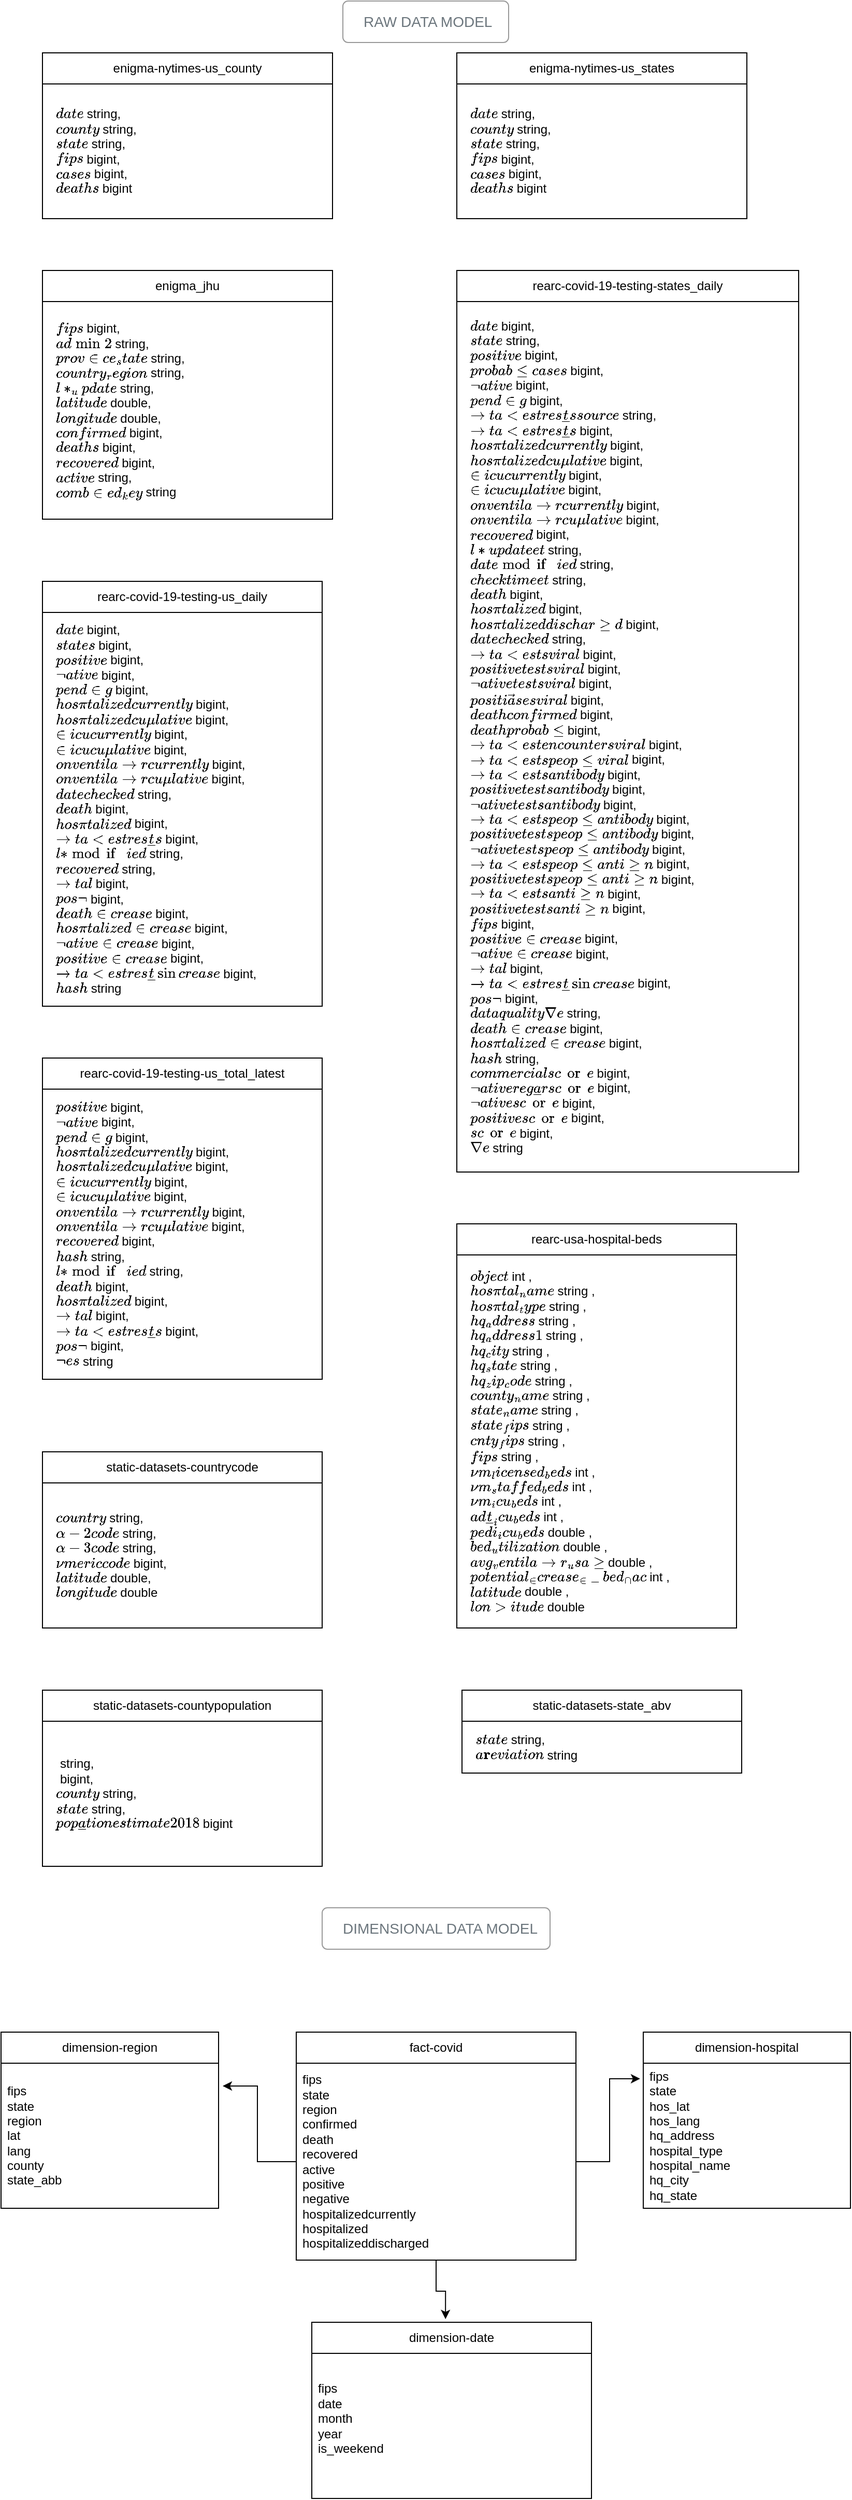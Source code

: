 <mxfile version="23.1.5" type="device" pages="2">
  <diagram name="Page-1" id="hZaPXdE5R7DbysKDqQOd">
    <mxGraphModel dx="1242" dy="700" grid="1" gridSize="10" guides="1" tooltips="1" connect="1" arrows="1" fold="1" page="1" pageScale="1" pageWidth="850" pageHeight="1100" math="0" shadow="0">
      <root>
        <mxCell id="0" />
        <mxCell id="1" parent="0" />
        <mxCell id="IyQlebwFY5XFCAu11y7p-1" value="enigma-nytimes-us_county" style="swimlane;fontStyle=0;childLayout=stackLayout;horizontal=1;startSize=30;horizontalStack=0;resizeParent=1;resizeParentMax=0;resizeLast=0;collapsible=1;marginBottom=0;whiteSpace=wrap;html=1;" vertex="1" parent="1">
          <mxGeometry x="50" y="50" width="280" height="160" as="geometry" />
        </mxCell>
        <mxCell id="IyQlebwFY5XFCAu11y7p-2" value="&lt;div&gt;&amp;nbsp; `date` string,&amp;nbsp;&lt;/div&gt;&lt;div&gt;&amp;nbsp; `county` string,&amp;nbsp;&lt;/div&gt;&lt;div&gt;&amp;nbsp; `state` string,&amp;nbsp;&lt;/div&gt;&lt;div&gt;&amp;nbsp; `fips` bigint,&amp;nbsp;&lt;/div&gt;&lt;div&gt;&amp;nbsp; `cases` bigint,&amp;nbsp;&lt;/div&gt;&lt;div&gt;&amp;nbsp; `deaths` bigint&lt;/div&gt;" style="text;strokeColor=none;fillColor=none;align=left;verticalAlign=middle;spacingLeft=4;spacingRight=4;overflow=hidden;points=[[0,0.5],[1,0.5]];portConstraint=eastwest;rotatable=0;whiteSpace=wrap;html=1;" vertex="1" parent="IyQlebwFY5XFCAu11y7p-1">
          <mxGeometry y="30" width="280" height="130" as="geometry" />
        </mxCell>
        <mxCell id="IyQlebwFY5XFCAu11y7p-3" value="enigma-nytimes-us_states" style="swimlane;fontStyle=0;childLayout=stackLayout;horizontal=1;startSize=30;horizontalStack=0;resizeParent=1;resizeParentMax=0;resizeLast=0;collapsible=1;marginBottom=0;whiteSpace=wrap;html=1;" vertex="1" parent="1">
          <mxGeometry x="450" y="50" width="280" height="160" as="geometry" />
        </mxCell>
        <mxCell id="IyQlebwFY5XFCAu11y7p-4" value="&lt;div&gt;&amp;nbsp; `date` string,&amp;nbsp;&lt;/div&gt;&lt;div&gt;&amp;nbsp; `county` string,&amp;nbsp;&lt;/div&gt;&lt;div&gt;&amp;nbsp; `state` string,&amp;nbsp;&lt;/div&gt;&lt;div&gt;&amp;nbsp; `fips` bigint,&amp;nbsp;&lt;/div&gt;&lt;div&gt;&amp;nbsp; `cases` bigint,&amp;nbsp;&lt;/div&gt;&lt;div&gt;&amp;nbsp; `deaths` bigint&lt;/div&gt;" style="text;strokeColor=none;fillColor=none;align=left;verticalAlign=middle;spacingLeft=4;spacingRight=4;overflow=hidden;points=[[0,0.5],[1,0.5]];portConstraint=eastwest;rotatable=0;whiteSpace=wrap;html=1;" vertex="1" parent="IyQlebwFY5XFCAu11y7p-3">
          <mxGeometry y="30" width="280" height="130" as="geometry" />
        </mxCell>
        <mxCell id="IyQlebwFY5XFCAu11y7p-5" value="enigma_jhu" style="swimlane;fontStyle=0;childLayout=stackLayout;horizontal=1;startSize=30;horizontalStack=0;resizeParent=1;resizeParentMax=0;resizeLast=0;collapsible=1;marginBottom=0;whiteSpace=wrap;html=1;" vertex="1" parent="1">
          <mxGeometry x="50" y="260" width="280" height="240" as="geometry" />
        </mxCell>
        <mxCell id="IyQlebwFY5XFCAu11y7p-6" value="&lt;div&gt;&amp;nbsp; `fips` bigint,&amp;nbsp;&lt;/div&gt;&lt;div&gt;&amp;nbsp; `admin2` string,&amp;nbsp;&lt;/div&gt;&lt;div&gt;&amp;nbsp; `province_state` string,&amp;nbsp;&lt;/div&gt;&lt;div&gt;&amp;nbsp; `country_region` string,&amp;nbsp;&lt;/div&gt;&lt;div&gt;&amp;nbsp; `last_update` string,&amp;nbsp;&lt;/div&gt;&lt;div&gt;&amp;nbsp; `latitude` double,&amp;nbsp;&lt;/div&gt;&lt;div&gt;&amp;nbsp; `longitude` double,&amp;nbsp;&lt;/div&gt;&lt;div&gt;&amp;nbsp; `confirmed` bigint,&amp;nbsp;&lt;/div&gt;&lt;div&gt;&amp;nbsp; `deaths` bigint,&amp;nbsp;&lt;/div&gt;&lt;div&gt;&amp;nbsp; `recovered` bigint,&amp;nbsp;&lt;/div&gt;&lt;div&gt;&amp;nbsp; `active` string,&amp;nbsp;&lt;/div&gt;&lt;div&gt;&amp;nbsp; `combined_key` string&lt;/div&gt;" style="text;strokeColor=none;fillColor=none;align=left;verticalAlign=middle;spacingLeft=4;spacingRight=4;overflow=hidden;points=[[0,0.5],[1,0.5]];portConstraint=eastwest;rotatable=0;whiteSpace=wrap;html=1;" vertex="1" parent="IyQlebwFY5XFCAu11y7p-5">
          <mxGeometry y="30" width="280" height="210" as="geometry" />
        </mxCell>
        <mxCell id="IyQlebwFY5XFCAu11y7p-7" value="rearc-covid-19-testing-states_daily" style="swimlane;fontStyle=0;childLayout=stackLayout;horizontal=1;startSize=30;horizontalStack=0;resizeParent=1;resizeParentMax=0;resizeLast=0;collapsible=1;marginBottom=0;whiteSpace=wrap;html=1;" vertex="1" parent="1">
          <mxGeometry x="450" y="260" width="330" height="870" as="geometry" />
        </mxCell>
        <mxCell id="IyQlebwFY5XFCAu11y7p-8" value="&lt;div&gt;&amp;nbsp; `date` bigint,&amp;nbsp;&lt;/div&gt;&lt;div&gt;&amp;nbsp; `state` string,&amp;nbsp;&lt;/div&gt;&lt;div&gt;&amp;nbsp; `positive` bigint,&amp;nbsp;&lt;/div&gt;&lt;div&gt;&amp;nbsp; `probablecases` bigint,&amp;nbsp;&lt;/div&gt;&lt;div&gt;&amp;nbsp; `negative` bigint,&amp;nbsp;&lt;/div&gt;&lt;div&gt;&amp;nbsp; `pending` bigint,&amp;nbsp;&lt;/div&gt;&lt;div&gt;&amp;nbsp; `totaltestresultssource` string,&amp;nbsp;&lt;/div&gt;&lt;div&gt;&amp;nbsp; `totaltestresults` bigint,&amp;nbsp;&lt;/div&gt;&lt;div&gt;&amp;nbsp; `hospitalizedcurrently` bigint,&amp;nbsp;&lt;/div&gt;&lt;div&gt;&amp;nbsp; `hospitalizedcumulative` bigint,&amp;nbsp;&lt;/div&gt;&lt;div&gt;&amp;nbsp; `inicucurrently` bigint,&amp;nbsp;&lt;/div&gt;&lt;div&gt;&amp;nbsp; `inicucumulative` bigint,&amp;nbsp;&lt;/div&gt;&lt;div&gt;&amp;nbsp; `onventilatorcurrently` bigint,&amp;nbsp;&lt;/div&gt;&lt;div&gt;&amp;nbsp; `onventilatorcumulative` bigint,&amp;nbsp;&lt;/div&gt;&lt;div&gt;&amp;nbsp; `recovered` bigint,&amp;nbsp;&lt;/div&gt;&lt;div&gt;&amp;nbsp; `lastupdateet` string,&amp;nbsp;&lt;/div&gt;&lt;div&gt;&amp;nbsp; `datemodified` string,&amp;nbsp;&lt;/div&gt;&lt;div&gt;&amp;nbsp; `checktimeet` string,&amp;nbsp;&lt;/div&gt;&lt;div&gt;&amp;nbsp; `death` bigint,&amp;nbsp;&lt;/div&gt;&lt;div&gt;&amp;nbsp; `hospitalized` bigint,&amp;nbsp;&lt;/div&gt;&lt;div&gt;&amp;nbsp; `hospitalizeddischarged` bigint,&amp;nbsp;&lt;/div&gt;&lt;div&gt;&amp;nbsp; `datechecked` string,&amp;nbsp;&lt;/div&gt;&lt;div&gt;&amp;nbsp; `totaltestsviral` bigint,&amp;nbsp;&lt;/div&gt;&lt;div&gt;&amp;nbsp; `positivetestsviral` bigint,&amp;nbsp;&lt;/div&gt;&lt;div&gt;&amp;nbsp; `negativetestsviral` bigint,&amp;nbsp;&lt;/div&gt;&lt;div&gt;&amp;nbsp; `positivecasesviral` bigint,&amp;nbsp;&lt;/div&gt;&lt;div&gt;&amp;nbsp; `deathconfirmed` bigint,&amp;nbsp;&lt;/div&gt;&lt;div&gt;&amp;nbsp; `deathprobable` bigint,&amp;nbsp;&lt;/div&gt;&lt;div&gt;&amp;nbsp; `totaltestencountersviral` bigint,&amp;nbsp;&lt;/div&gt;&lt;div&gt;&amp;nbsp; `totaltestspeopleviral` bigint,&amp;nbsp;&lt;/div&gt;&lt;div&gt;&amp;nbsp; `totaltestsantibody` bigint,&amp;nbsp;&lt;/div&gt;&lt;div&gt;&amp;nbsp; `positivetestsantibody` bigint,&amp;nbsp;&lt;/div&gt;&lt;div&gt;&amp;nbsp; `negativetestsantibody` bigint,&amp;nbsp;&lt;/div&gt;&lt;div&gt;&amp;nbsp; `totaltestspeopleantibody` bigint,&amp;nbsp;&lt;/div&gt;&lt;div&gt;&amp;nbsp; `positivetestspeopleantibody` bigint,&amp;nbsp;&lt;/div&gt;&lt;div&gt;&amp;nbsp; `negativetestspeopleantibody` bigint,&amp;nbsp;&lt;/div&gt;&lt;div&gt;&amp;nbsp; `totaltestspeopleantigen` bigint,&amp;nbsp;&lt;/div&gt;&lt;div&gt;&amp;nbsp; `positivetestspeopleantigen` bigint,&amp;nbsp;&lt;/div&gt;&lt;div&gt;&amp;nbsp; `totaltestsantigen` bigint,&amp;nbsp;&lt;/div&gt;&lt;div&gt;&amp;nbsp; `positivetestsantigen` bigint,&amp;nbsp;&lt;/div&gt;&lt;div&gt;&amp;nbsp; `fips` bigint,&amp;nbsp;&lt;/div&gt;&lt;div&gt;&amp;nbsp; `positiveincrease` bigint,&amp;nbsp;&lt;/div&gt;&lt;div&gt;&amp;nbsp; `negativeincrease` bigint,&amp;nbsp;&lt;/div&gt;&lt;div&gt;&amp;nbsp; `total` bigint,&amp;nbsp;&lt;/div&gt;&lt;div&gt;&amp;nbsp; `totaltestresultsincrease` bigint,&amp;nbsp;&lt;/div&gt;&lt;div&gt;&amp;nbsp; `posneg` bigint,&amp;nbsp;&lt;/div&gt;&lt;div&gt;&amp;nbsp; `dataqualitygrade` string,&amp;nbsp;&lt;/div&gt;&lt;div&gt;&amp;nbsp; `deathincrease` bigint,&amp;nbsp;&lt;/div&gt;&lt;div&gt;&amp;nbsp; `hospitalizedincrease` bigint,&amp;nbsp;&lt;/div&gt;&lt;div&gt;&amp;nbsp; `hash` string,&amp;nbsp;&lt;/div&gt;&lt;div&gt;&amp;nbsp; `commercialscore` bigint,&amp;nbsp;&lt;/div&gt;&lt;div&gt;&amp;nbsp; `negativeregularscore` bigint,&amp;nbsp;&lt;/div&gt;&lt;div&gt;&amp;nbsp; `negativescore` bigint,&amp;nbsp;&lt;/div&gt;&lt;div&gt;&amp;nbsp; `positivescore` bigint,&amp;nbsp;&lt;/div&gt;&lt;div&gt;&amp;nbsp; `score` bigint,&amp;nbsp;&lt;/div&gt;&lt;div&gt;&amp;nbsp; `grade` string&lt;/div&gt;" style="text;strokeColor=none;fillColor=none;align=left;verticalAlign=middle;spacingLeft=4;spacingRight=4;overflow=hidden;points=[[0,0.5],[1,0.5]];portConstraint=eastwest;rotatable=0;whiteSpace=wrap;html=1;" vertex="1" parent="IyQlebwFY5XFCAu11y7p-7">
          <mxGeometry y="30" width="330" height="840" as="geometry" />
        </mxCell>
        <mxCell id="IyQlebwFY5XFCAu11y7p-9" value="rearc-covid-19-testing-us_daily" style="swimlane;fontStyle=0;childLayout=stackLayout;horizontal=1;startSize=30;horizontalStack=0;resizeParent=1;resizeParentMax=0;resizeLast=0;collapsible=1;marginBottom=0;whiteSpace=wrap;html=1;" vertex="1" parent="1">
          <mxGeometry x="50" y="560" width="270" height="410" as="geometry" />
        </mxCell>
        <mxCell id="IyQlebwFY5XFCAu11y7p-10" value="&lt;div&gt;&amp;nbsp; `date` bigint,&amp;nbsp;&lt;/div&gt;&lt;div&gt;&amp;nbsp; `states` bigint,&amp;nbsp;&lt;/div&gt;&lt;div&gt;&amp;nbsp; `positive` bigint,&amp;nbsp;&lt;/div&gt;&lt;div&gt;&amp;nbsp; `negative` bigint,&amp;nbsp;&lt;/div&gt;&lt;div&gt;&amp;nbsp; `pending` bigint,&amp;nbsp;&lt;/div&gt;&lt;div&gt;&amp;nbsp; `hospitalizedcurrently` bigint,&amp;nbsp;&lt;/div&gt;&lt;div&gt;&amp;nbsp; `hospitalizedcumulative` bigint,&amp;nbsp;&lt;/div&gt;&lt;div&gt;&amp;nbsp; `inicucurrently` bigint,&amp;nbsp;&lt;/div&gt;&lt;div&gt;&amp;nbsp; `inicucumulative` bigint,&amp;nbsp;&lt;/div&gt;&lt;div&gt;&amp;nbsp; `onventilatorcurrently` bigint,&amp;nbsp;&lt;/div&gt;&lt;div&gt;&amp;nbsp; `onventilatorcumulative` bigint,&amp;nbsp;&lt;/div&gt;&lt;div&gt;&amp;nbsp; `datechecked` string,&amp;nbsp;&lt;/div&gt;&lt;div&gt;&amp;nbsp; `death` bigint,&amp;nbsp;&lt;/div&gt;&lt;div&gt;&amp;nbsp; `hospitalized` bigint,&amp;nbsp;&lt;/div&gt;&lt;div&gt;&amp;nbsp; `totaltestresults` bigint,&amp;nbsp;&lt;/div&gt;&lt;div&gt;&amp;nbsp; `lastmodified` string,&amp;nbsp;&lt;/div&gt;&lt;div&gt;&amp;nbsp; `recovered` string,&amp;nbsp;&lt;/div&gt;&lt;div&gt;&amp;nbsp; `total` bigint,&amp;nbsp;&lt;/div&gt;&lt;div&gt;&amp;nbsp; `posneg` bigint,&amp;nbsp;&lt;/div&gt;&lt;div&gt;&amp;nbsp; `deathincrease` bigint,&amp;nbsp;&lt;/div&gt;&lt;div&gt;&amp;nbsp; `hospitalizedincrease` bigint,&amp;nbsp;&lt;/div&gt;&lt;div&gt;&amp;nbsp; `negativeincrease` bigint,&amp;nbsp;&lt;/div&gt;&lt;div&gt;&amp;nbsp; `positiveincrease` bigint,&amp;nbsp;&lt;/div&gt;&lt;div&gt;&amp;nbsp; `totaltestresultsincrease` bigint,&amp;nbsp;&lt;/div&gt;&lt;div&gt;&amp;nbsp; `hash` string&lt;/div&gt;" style="text;strokeColor=none;fillColor=none;align=left;verticalAlign=middle;spacingLeft=4;spacingRight=4;overflow=hidden;points=[[0,0.5],[1,0.5]];portConstraint=eastwest;rotatable=0;whiteSpace=wrap;html=1;" vertex="1" parent="IyQlebwFY5XFCAu11y7p-9">
          <mxGeometry y="30" width="270" height="380" as="geometry" />
        </mxCell>
        <mxCell id="IyQlebwFY5XFCAu11y7p-11" value="rearc-covid-19-testing-us_total_latest" style="swimlane;fontStyle=0;childLayout=stackLayout;horizontal=1;startSize=30;horizontalStack=0;resizeParent=1;resizeParentMax=0;resizeLast=0;collapsible=1;marginBottom=0;whiteSpace=wrap;html=1;" vertex="1" parent="1">
          <mxGeometry x="50" y="1020" width="270" height="310" as="geometry" />
        </mxCell>
        <mxCell id="IyQlebwFY5XFCAu11y7p-12" value="&lt;div&gt;&amp;nbsp; `positive` bigint,&amp;nbsp;&lt;/div&gt;&lt;div&gt;&amp;nbsp; `negative` bigint,&amp;nbsp;&lt;/div&gt;&lt;div&gt;&amp;nbsp; `pending` bigint,&amp;nbsp;&lt;/div&gt;&lt;div&gt;&amp;nbsp; `hospitalizedcurrently` bigint,&amp;nbsp;&lt;/div&gt;&lt;div&gt;&amp;nbsp; `hospitalizedcumulative` bigint,&amp;nbsp;&lt;/div&gt;&lt;div&gt;&amp;nbsp; `inicucurrently` bigint,&amp;nbsp;&lt;/div&gt;&lt;div&gt;&amp;nbsp; `inicucumulative` bigint,&amp;nbsp;&lt;/div&gt;&lt;div&gt;&amp;nbsp; `onventilatorcurrently` bigint,&amp;nbsp;&lt;/div&gt;&lt;div&gt;&amp;nbsp; `onventilatorcumulative` bigint,&amp;nbsp;&lt;/div&gt;&lt;div&gt;&amp;nbsp; `recovered` bigint,&amp;nbsp;&lt;/div&gt;&lt;div&gt;&amp;nbsp; `hash` string,&amp;nbsp;&lt;/div&gt;&lt;div&gt;&amp;nbsp; `lastmodified` string,&amp;nbsp;&lt;/div&gt;&lt;div&gt;&amp;nbsp; `death` bigint,&amp;nbsp;&lt;/div&gt;&lt;div&gt;&amp;nbsp; `hospitalized` bigint,&amp;nbsp;&lt;/div&gt;&lt;div&gt;&amp;nbsp; `total` bigint,&amp;nbsp;&lt;/div&gt;&lt;div&gt;&amp;nbsp; `totaltestresults` bigint,&amp;nbsp;&lt;/div&gt;&lt;div&gt;&amp;nbsp; `posneg` bigint,&amp;nbsp;&lt;/div&gt;&lt;div&gt;&amp;nbsp; `notes` string&lt;/div&gt;" style="text;strokeColor=none;fillColor=none;align=left;verticalAlign=middle;spacingLeft=4;spacingRight=4;overflow=hidden;points=[[0,0.5],[1,0.5]];portConstraint=eastwest;rotatable=0;whiteSpace=wrap;html=1;" vertex="1" parent="IyQlebwFY5XFCAu11y7p-11">
          <mxGeometry y="30" width="270" height="280" as="geometry" />
        </mxCell>
        <mxCell id="IyQlebwFY5XFCAu11y7p-13" value="rearc-usa-hospital-beds" style="swimlane;fontStyle=0;childLayout=stackLayout;horizontal=1;startSize=30;horizontalStack=0;resizeParent=1;resizeParentMax=0;resizeLast=0;collapsible=1;marginBottom=0;whiteSpace=wrap;html=1;" vertex="1" parent="1">
          <mxGeometry x="450" y="1180" width="270" height="390" as="geometry" />
        </mxCell>
        <mxCell id="IyQlebwFY5XFCAu11y7p-14" value="&lt;div&gt;&amp;nbsp; `objectid` int ,&amp;nbsp;&lt;/div&gt;&lt;div&gt;&amp;nbsp; `hospital_name` string ,&amp;nbsp;&lt;/div&gt;&lt;div&gt;&amp;nbsp; `hospital_type` string ,&amp;nbsp;&lt;/div&gt;&lt;div&gt;&amp;nbsp; `hq_address` string ,&amp;nbsp;&lt;/div&gt;&lt;div&gt;&amp;nbsp; `hq_address1` string ,&amp;nbsp;&lt;/div&gt;&lt;div&gt;&amp;nbsp; `hq_city` string ,&amp;nbsp;&lt;/div&gt;&lt;div&gt;&amp;nbsp; `hq_state` string ,&amp;nbsp;&lt;/div&gt;&lt;div&gt;&amp;nbsp; `hq_zip_code` string ,&amp;nbsp;&lt;/div&gt;&lt;div&gt;&amp;nbsp; `county_name` string ,&amp;nbsp;&lt;/div&gt;&lt;div&gt;&amp;nbsp; `state_name` string ,&amp;nbsp;&lt;/div&gt;&lt;div&gt;&amp;nbsp; `state_fips` string ,&amp;nbsp;&lt;/div&gt;&lt;div&gt;&amp;nbsp; `cnty_fips` string ,&amp;nbsp;&lt;/div&gt;&lt;div&gt;&amp;nbsp; `fips` string ,&amp;nbsp;&lt;/div&gt;&lt;div&gt;&amp;nbsp; `num_licensed_beds` int ,&amp;nbsp;&lt;/div&gt;&lt;div&gt;&amp;nbsp; `num_staffed_beds` int ,&amp;nbsp;&lt;/div&gt;&lt;div&gt;&amp;nbsp; `num_icu_beds` int ,&amp;nbsp;&lt;/div&gt;&lt;div&gt;&amp;nbsp; `adult_icu_beds` int ,&amp;nbsp;&lt;/div&gt;&lt;div&gt;&amp;nbsp; `pedi_icu_beds` double ,&amp;nbsp;&lt;/div&gt;&lt;div&gt;&amp;nbsp; `bed_utilization` double ,&amp;nbsp;&lt;/div&gt;&lt;div&gt;&amp;nbsp; `avg_ventilator_usage` double ,&amp;nbsp;&lt;/div&gt;&lt;div&gt;&amp;nbsp; `potential_increase_in_bed_capac` int ,&amp;nbsp;&lt;/div&gt;&lt;div&gt;&amp;nbsp; `latitude` double ,&amp;nbsp;&lt;/div&gt;&lt;div&gt;&amp;nbsp; `longtitude` double&amp;nbsp;&lt;/div&gt;" style="text;strokeColor=none;fillColor=none;align=left;verticalAlign=middle;spacingLeft=4;spacingRight=4;overflow=hidden;points=[[0,0.5],[1,0.5]];portConstraint=eastwest;rotatable=0;whiteSpace=wrap;html=1;" vertex="1" parent="IyQlebwFY5XFCAu11y7p-13">
          <mxGeometry y="30" width="270" height="360" as="geometry" />
        </mxCell>
        <mxCell id="IyQlebwFY5XFCAu11y7p-15" value="static-datasets-countrycode" style="swimlane;fontStyle=0;childLayout=stackLayout;horizontal=1;startSize=30;horizontalStack=0;resizeParent=1;resizeParentMax=0;resizeLast=0;collapsible=1;marginBottom=0;whiteSpace=wrap;html=1;" vertex="1" parent="1">
          <mxGeometry x="50" y="1400" width="270" height="170" as="geometry" />
        </mxCell>
        <mxCell id="IyQlebwFY5XFCAu11y7p-16" value="&lt;div&gt;&amp;nbsp; `country` string,&amp;nbsp;&lt;/div&gt;&lt;div&gt;&amp;nbsp; `alpha-2 code` string,&amp;nbsp;&lt;/div&gt;&lt;div&gt;&amp;nbsp; `alpha-3 code` string,&amp;nbsp;&lt;/div&gt;&lt;div&gt;&amp;nbsp; `numeric code` bigint,&amp;nbsp;&lt;/div&gt;&lt;div&gt;&amp;nbsp; `latitude` double,&amp;nbsp;&lt;/div&gt;&lt;div&gt;&amp;nbsp; `longitude` double&lt;/div&gt;" style="text;strokeColor=none;fillColor=none;align=left;verticalAlign=middle;spacingLeft=4;spacingRight=4;overflow=hidden;points=[[0,0.5],[1,0.5]];portConstraint=eastwest;rotatable=0;whiteSpace=wrap;html=1;" vertex="1" parent="IyQlebwFY5XFCAu11y7p-15">
          <mxGeometry y="30" width="270" height="140" as="geometry" />
        </mxCell>
        <mxCell id="IyQlebwFY5XFCAu11y7p-17" value="static-datasets-countypopulation" style="swimlane;fontStyle=0;childLayout=stackLayout;horizontal=1;startSize=30;horizontalStack=0;resizeParent=1;resizeParentMax=0;resizeLast=0;collapsible=1;marginBottom=0;whiteSpace=wrap;html=1;" vertex="1" parent="1">
          <mxGeometry x="50" y="1630" width="270" height="170" as="geometry" />
        </mxCell>
        <mxCell id="IyQlebwFY5XFCAu11y7p-18" value="&lt;div&gt;&amp;nbsp; `id` string,&amp;nbsp;&lt;/div&gt;&lt;div&gt;&amp;nbsp; `id2` bigint,&amp;nbsp;&lt;/div&gt;&lt;div&gt;&amp;nbsp; `county` string,&amp;nbsp;&lt;/div&gt;&lt;div&gt;&amp;nbsp; `state` string,&amp;nbsp;&lt;/div&gt;&lt;div&gt;&amp;nbsp; `population estimate 2018` bigint&lt;/div&gt;" style="text;strokeColor=none;fillColor=none;align=left;verticalAlign=middle;spacingLeft=4;spacingRight=4;overflow=hidden;points=[[0,0.5],[1,0.5]];portConstraint=eastwest;rotatable=0;whiteSpace=wrap;html=1;" vertex="1" parent="IyQlebwFY5XFCAu11y7p-17">
          <mxGeometry y="30" width="270" height="140" as="geometry" />
        </mxCell>
        <mxCell id="IyQlebwFY5XFCAu11y7p-19" value="static-datasets-state_abv" style="swimlane;fontStyle=0;childLayout=stackLayout;horizontal=1;startSize=30;horizontalStack=0;resizeParent=1;resizeParentMax=0;resizeLast=0;collapsible=1;marginBottom=0;whiteSpace=wrap;html=1;" vertex="1" parent="1">
          <mxGeometry x="455" y="1630" width="270" height="80" as="geometry" />
        </mxCell>
        <mxCell id="IyQlebwFY5XFCAu11y7p-20" value="&lt;div&gt;&amp;nbsp; `state` string,&amp;nbsp;&lt;/div&gt;&lt;div&gt;&amp;nbsp; `abbreviation` string&lt;/div&gt;" style="text;strokeColor=none;fillColor=none;align=left;verticalAlign=middle;spacingLeft=4;spacingRight=4;overflow=hidden;points=[[0,0.5],[1,0.5]];portConstraint=eastwest;rotatable=0;whiteSpace=wrap;html=1;" vertex="1" parent="IyQlebwFY5XFCAu11y7p-19">
          <mxGeometry y="30" width="270" height="50" as="geometry" />
        </mxCell>
        <mxCell id="IyQlebwFY5XFCAu11y7p-22" value="RAW DATA MODEL" style="html=1;shadow=0;dashed=0;shape=mxgraph.bootstrap.rrect;rSize=5;strokeColor=#999999;strokeWidth=1;fillColor=#FFFFFF;fontColor=#6C767D;whiteSpace=wrap;align=left;verticalAlign=middle;spacingLeft=10;fontSize=14;spacing=10;" vertex="1" parent="1">
          <mxGeometry x="340" width="160" height="40" as="geometry" />
        </mxCell>
        <mxCell id="IyQlebwFY5XFCAu11y7p-23" value="DIMENSIONAL DATA MODEL" style="html=1;shadow=0;dashed=0;shape=mxgraph.bootstrap.rrect;rSize=5;strokeColor=#999999;strokeWidth=1;fillColor=#FFFFFF;fontColor=#6C767D;whiteSpace=wrap;align=left;verticalAlign=middle;spacingLeft=10;fontSize=14;spacing=10;" vertex="1" parent="1">
          <mxGeometry x="320" y="1840" width="220" height="40" as="geometry" />
        </mxCell>
        <mxCell id="IyQlebwFY5XFCAu11y7p-24" value="dimension-region" style="swimlane;fontStyle=0;childLayout=stackLayout;horizontal=1;startSize=30;horizontalStack=0;resizeParent=1;resizeParentMax=0;resizeLast=0;collapsible=1;marginBottom=0;whiteSpace=wrap;html=1;" vertex="1" parent="1">
          <mxGeometry x="10" y="1960" width="210" height="170" as="geometry" />
        </mxCell>
        <mxCell id="IyQlebwFY5XFCAu11y7p-25" value="&lt;div&gt;fips&lt;/div&gt;&lt;div&gt;state&lt;/div&gt;&lt;div&gt;region&lt;/div&gt;&lt;div&gt;lat&lt;/div&gt;&lt;div&gt;lang&lt;/div&gt;&lt;div&gt;county&lt;/div&gt;&lt;div&gt;state_abb&lt;/div&gt;" style="text;strokeColor=none;fillColor=none;align=left;verticalAlign=middle;spacingLeft=4;spacingRight=4;overflow=hidden;points=[[0,0.5],[1,0.5]];portConstraint=eastwest;rotatable=0;whiteSpace=wrap;html=1;" vertex="1" parent="IyQlebwFY5XFCAu11y7p-24">
          <mxGeometry y="30" width="210" height="140" as="geometry" />
        </mxCell>
        <mxCell id="IyQlebwFY5XFCAu11y7p-26" value="dimension-date" style="swimlane;fontStyle=0;childLayout=stackLayout;horizontal=1;startSize=30;horizontalStack=0;resizeParent=1;resizeParentMax=0;resizeLast=0;collapsible=1;marginBottom=0;whiteSpace=wrap;html=1;" vertex="1" parent="1">
          <mxGeometry x="310" y="2240" width="270" height="170" as="geometry" />
        </mxCell>
        <mxCell id="IyQlebwFY5XFCAu11y7p-27" value="&lt;div&gt;fips&lt;/div&gt;&lt;div&gt;date&lt;/div&gt;&lt;div&gt;month&lt;/div&gt;&lt;div&gt;year&lt;/div&gt;&lt;div&gt;is_weekend&lt;/div&gt;&lt;div&gt;&lt;br&gt;&lt;/div&gt;" style="text;strokeColor=none;fillColor=none;align=left;verticalAlign=middle;spacingLeft=4;spacingRight=4;overflow=hidden;points=[[0,0.5],[1,0.5]];portConstraint=eastwest;rotatable=0;whiteSpace=wrap;html=1;" vertex="1" parent="IyQlebwFY5XFCAu11y7p-26">
          <mxGeometry y="30" width="270" height="140" as="geometry" />
        </mxCell>
        <mxCell id="IyQlebwFY5XFCAu11y7p-28" value="dimension-hospital" style="swimlane;fontStyle=0;childLayout=stackLayout;horizontal=1;startSize=30;horizontalStack=0;resizeParent=1;resizeParentMax=0;resizeLast=0;collapsible=1;marginBottom=0;whiteSpace=wrap;html=1;" vertex="1" parent="1">
          <mxGeometry x="630" y="1960" width="200" height="170" as="geometry" />
        </mxCell>
        <mxCell id="IyQlebwFY5XFCAu11y7p-29" value="&lt;div&gt;fips&lt;/div&gt;&lt;div&gt;state&lt;/div&gt;&lt;div&gt;hos_lat&lt;/div&gt;&lt;div&gt;hos_lang&lt;/div&gt;&lt;div&gt;hq_address&lt;/div&gt;&lt;div&gt;hospital_type&lt;/div&gt;&lt;div&gt;hospital_name&lt;/div&gt;&lt;div&gt;hq_city&lt;/div&gt;&lt;div&gt;hq_state&lt;/div&gt;" style="text;strokeColor=none;fillColor=none;align=left;verticalAlign=middle;spacingLeft=4;spacingRight=4;overflow=hidden;points=[[0,0.5],[1,0.5]];portConstraint=eastwest;rotatable=0;whiteSpace=wrap;html=1;" vertex="1" parent="IyQlebwFY5XFCAu11y7p-28">
          <mxGeometry y="30" width="200" height="140" as="geometry" />
        </mxCell>
        <mxCell id="IyQlebwFY5XFCAu11y7p-30" value="fact-covid" style="swimlane;fontStyle=0;childLayout=stackLayout;horizontal=1;startSize=30;horizontalStack=0;resizeParent=1;resizeParentMax=0;resizeLast=0;collapsible=1;marginBottom=0;whiteSpace=wrap;html=1;" vertex="1" parent="1">
          <mxGeometry x="295" y="1960" width="270" height="220" as="geometry" />
        </mxCell>
        <mxCell id="IyQlebwFY5XFCAu11y7p-31" value="&lt;div&gt;fips&lt;/div&gt;&lt;div&gt;state&lt;/div&gt;&lt;div&gt;region&lt;/div&gt;&lt;div&gt;confirmed&lt;/div&gt;&lt;div&gt;death&lt;/div&gt;&lt;div&gt;recovered&lt;/div&gt;&lt;div&gt;active&lt;/div&gt;&lt;div&gt;positive&lt;/div&gt;&lt;div&gt;negative&lt;/div&gt;&lt;div&gt;hospitalizedcurrently&lt;/div&gt;&lt;div&gt;hospitalized&lt;/div&gt;&lt;div&gt;hospitalizeddischarged&lt;/div&gt;" style="text;strokeColor=none;fillColor=none;align=left;verticalAlign=middle;spacingLeft=4;spacingRight=4;overflow=hidden;points=[[0,0.5],[1,0.5]];portConstraint=eastwest;rotatable=0;whiteSpace=wrap;html=1;" vertex="1" parent="1">
          <mxGeometry x="295" y="1990" width="270" height="190" as="geometry" />
        </mxCell>
        <mxCell id="IyQlebwFY5XFCAu11y7p-33" style="edgeStyle=orthogonalEdgeStyle;rounded=0;orthogonalLoop=1;jettySize=auto;html=1;entryX=1.019;entryY=0.157;entryDx=0;entryDy=0;entryPerimeter=0;" edge="1" parent="1" source="IyQlebwFY5XFCAu11y7p-31" target="IyQlebwFY5XFCAu11y7p-25">
          <mxGeometry relative="1" as="geometry" />
        </mxCell>
        <mxCell id="IyQlebwFY5XFCAu11y7p-34" style="edgeStyle=orthogonalEdgeStyle;rounded=0;orthogonalLoop=1;jettySize=auto;html=1;entryX=-0.015;entryY=0.107;entryDx=0;entryDy=0;entryPerimeter=0;" edge="1" parent="1" source="IyQlebwFY5XFCAu11y7p-31" target="IyQlebwFY5XFCAu11y7p-29">
          <mxGeometry relative="1" as="geometry" />
        </mxCell>
        <mxCell id="IyQlebwFY5XFCAu11y7p-35" style="edgeStyle=orthogonalEdgeStyle;rounded=0;orthogonalLoop=1;jettySize=auto;html=1;entryX=0.478;entryY=-0.018;entryDx=0;entryDy=0;entryPerimeter=0;" edge="1" parent="1" source="IyQlebwFY5XFCAu11y7p-30" target="IyQlebwFY5XFCAu11y7p-26">
          <mxGeometry relative="1" as="geometry" />
        </mxCell>
      </root>
    </mxGraphModel>
  </diagram>
  <diagram id="WsCdoty2kxDklVfTCM3N" name="Page-2">
    <mxGraphModel dx="1242" dy="700" grid="1" gridSize="10" guides="1" tooltips="1" connect="1" arrows="1" fold="1" page="1" pageScale="1" pageWidth="850" pageHeight="1100" math="0" shadow="0">
      <root>
        <mxCell id="0" />
        <mxCell id="1" parent="0" />
      </root>
    </mxGraphModel>
  </diagram>
</mxfile>
